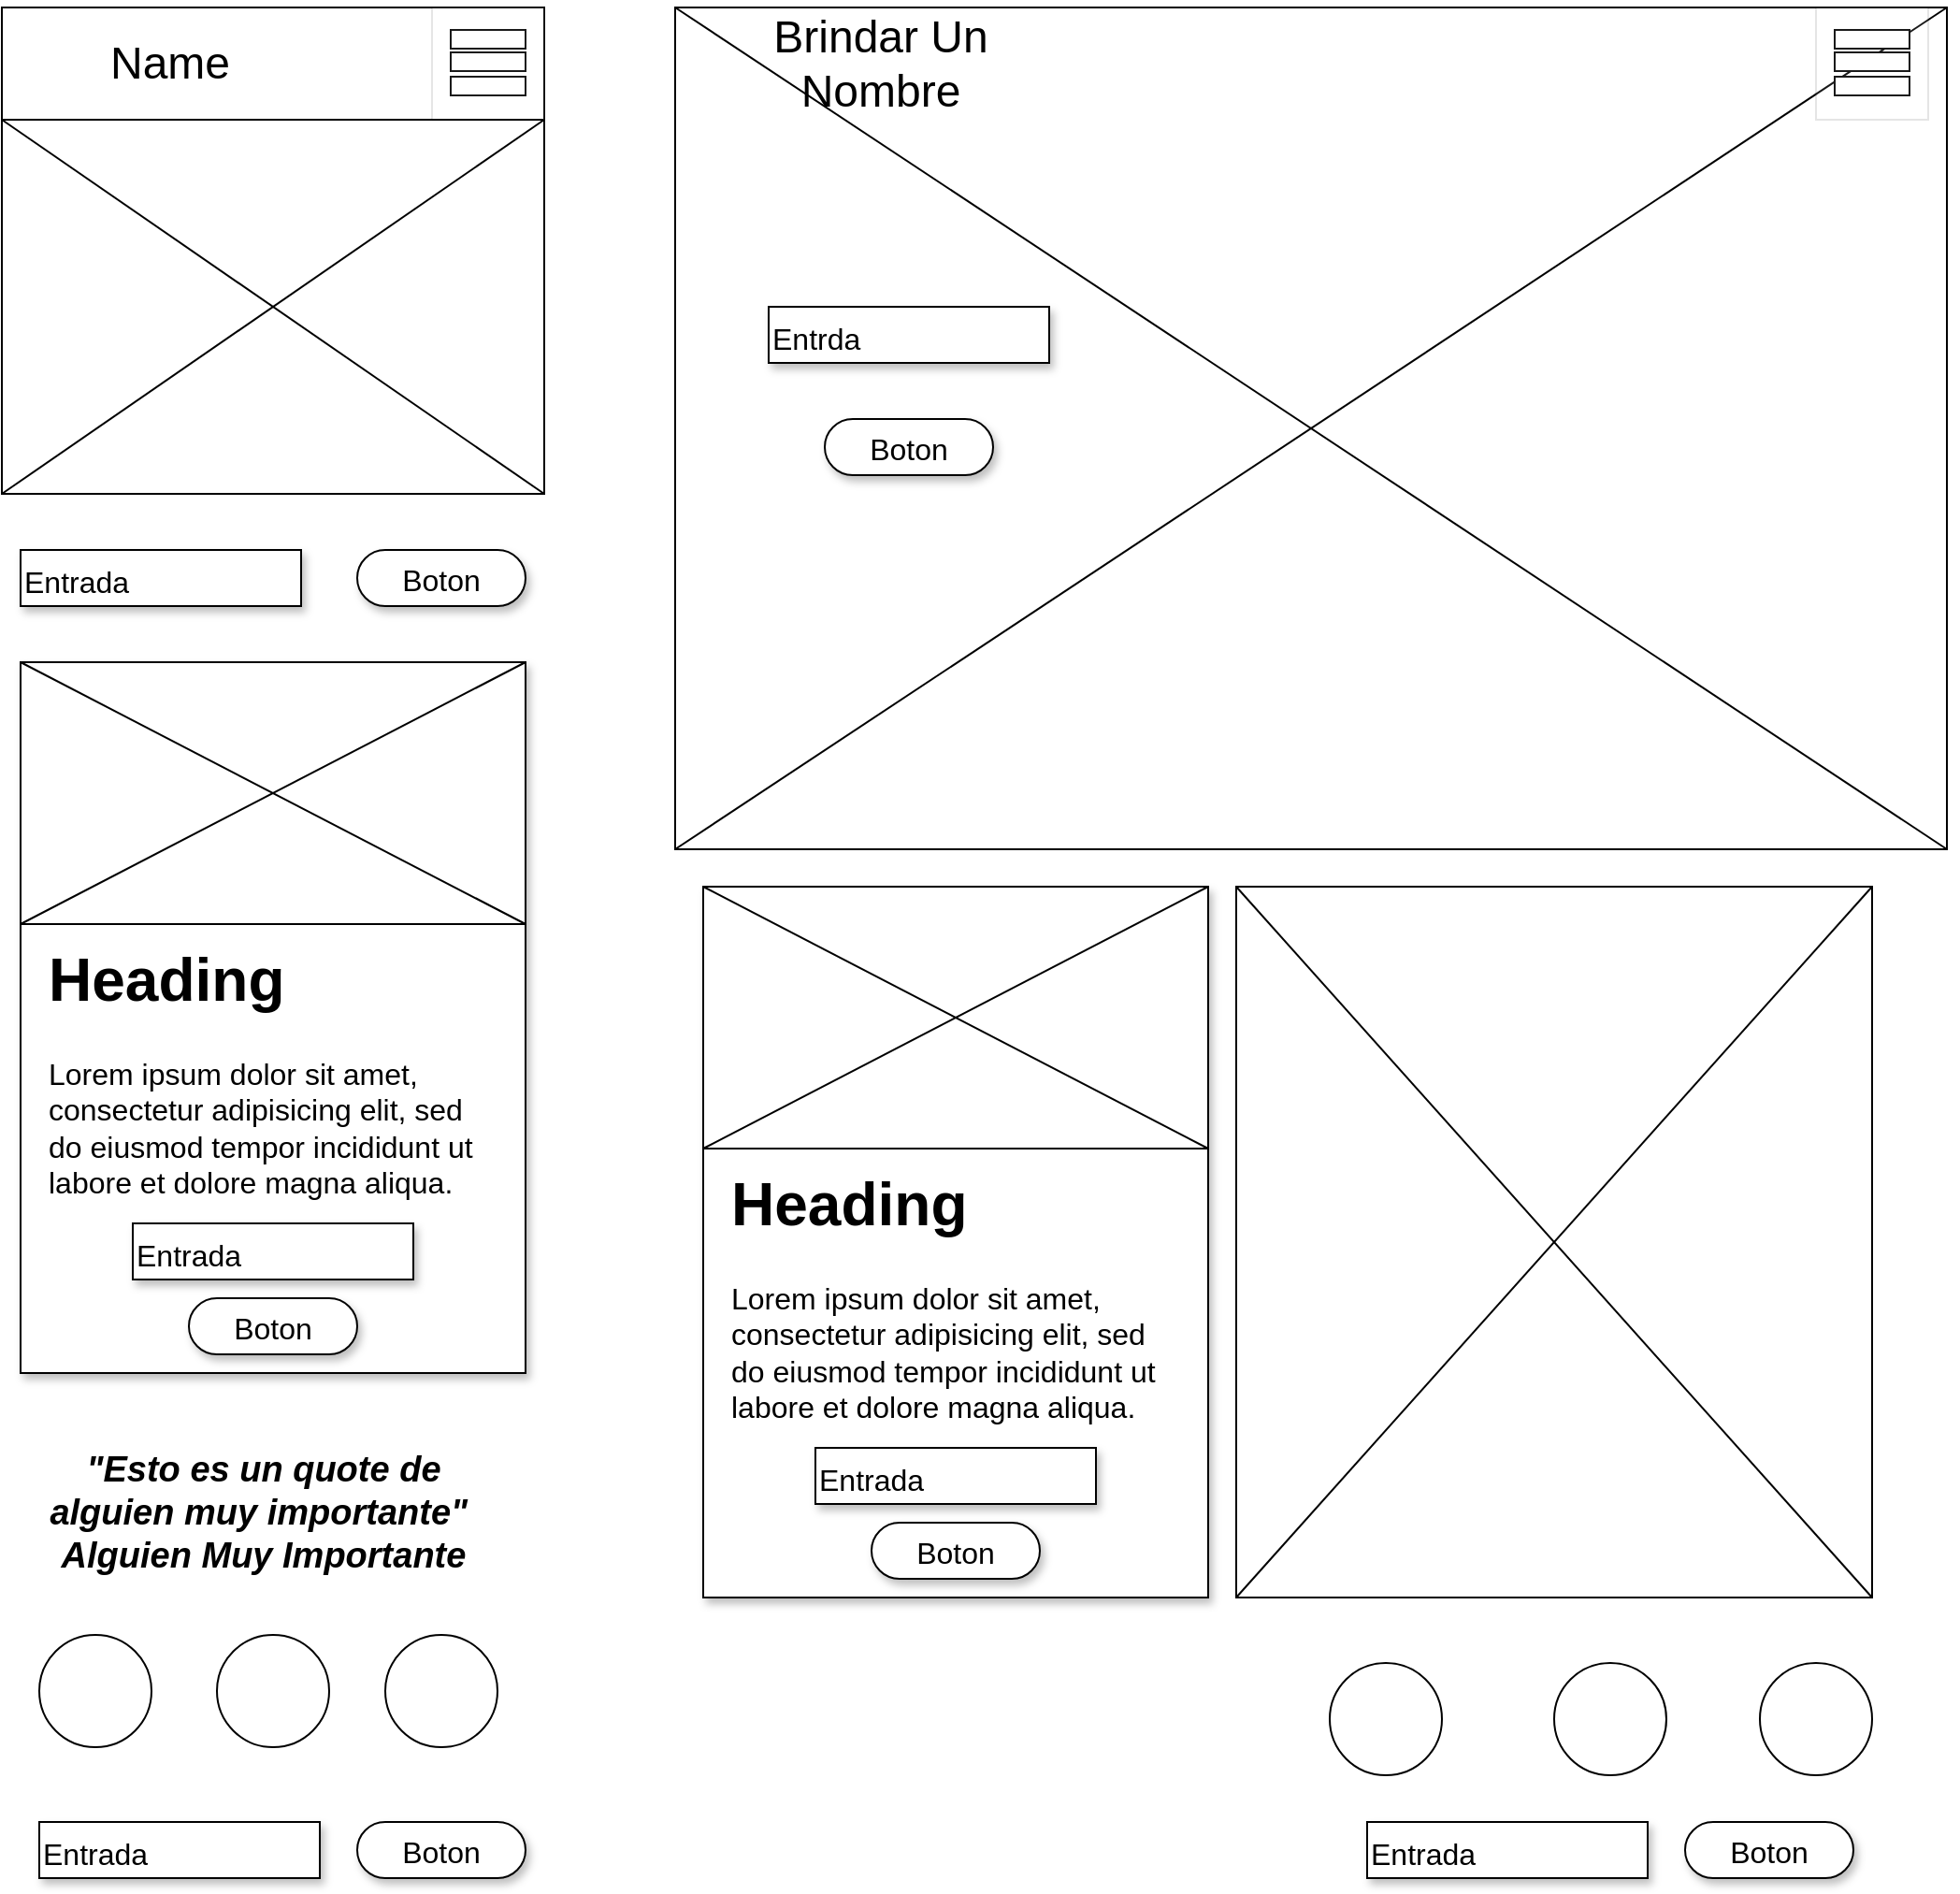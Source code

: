 <mxfile version="14.1.8" type="device"><diagram id="rN4jnsjxADGoC7GGtnLa" name="Página-1"><mxGraphModel dx="852" dy="494" grid="1" gridSize="10" guides="1" tooltips="1" connect="1" arrows="1" fold="1" page="1" pageScale="1" pageWidth="827" pageHeight="1169" math="0" shadow="0"><root><mxCell id="0"/><mxCell id="1" parent="0"/><mxCell id="wNHWVdulcIg-PyUrBEAD-1" value="" style="rounded=0;whiteSpace=wrap;html=1;shadow=1;glass=0;sketch=0;fontSize=16;align=center;" vertex="1" parent="1"><mxGeometry x="545" y="580" width="270" height="380" as="geometry"/></mxCell><mxCell id="wNHWVdulcIg-PyUrBEAD-2" value="" style="rounded=0;whiteSpace=wrap;html=1;" vertex="1" parent="1"><mxGeometry x="170" y="110" width="290" height="60" as="geometry"/></mxCell><mxCell id="wNHWVdulcIg-PyUrBEAD-3" value="Name" style="text;html=1;strokeColor=none;fillColor=none;align=center;verticalAlign=middle;whiteSpace=wrap;rounded=0;fontSize=24;" vertex="1" parent="1"><mxGeometry x="180" y="130" width="160" height="20" as="geometry"/></mxCell><mxCell id="wNHWVdulcIg-PyUrBEAD-4" value="" style="group" vertex="1" connectable="0" parent="1"><mxGeometry x="170" y="170" width="290" height="200" as="geometry"/></mxCell><mxCell id="wNHWVdulcIg-PyUrBEAD-5" value="" style="rounded=0;whiteSpace=wrap;html=1;fontSize=24;" vertex="1" parent="wNHWVdulcIg-PyUrBEAD-4"><mxGeometry width="290" height="200" as="geometry"/></mxCell><mxCell id="wNHWVdulcIg-PyUrBEAD-6" value="" style="endArrow=none;html=1;fontSize=24;entryX=1;entryY=0;entryDx=0;entryDy=0;exitX=0;exitY=1;exitDx=0;exitDy=0;" edge="1" parent="wNHWVdulcIg-PyUrBEAD-4" source="wNHWVdulcIg-PyUrBEAD-5" target="wNHWVdulcIg-PyUrBEAD-5"><mxGeometry width="50" height="50" relative="1" as="geometry"><mxPoint x="48.333" y="566.667" as="sourcePoint"/><mxPoint x="169.167" y="400" as="targetPoint"/></mxGeometry></mxCell><mxCell id="wNHWVdulcIg-PyUrBEAD-7" value="" style="endArrow=none;html=1;fontSize=24;exitX=0;exitY=0;exitDx=0;exitDy=0;entryX=1;entryY=1;entryDx=0;entryDy=0;" edge="1" parent="wNHWVdulcIg-PyUrBEAD-4" source="wNHWVdulcIg-PyUrBEAD-5" target="wNHWVdulcIg-PyUrBEAD-5"><mxGeometry width="50" height="50" relative="1" as="geometry"><mxPoint x="72.5" y="466.667" as="sourcePoint"/><mxPoint x="193.333" y="300" as="targetPoint"/></mxGeometry></mxCell><mxCell id="wNHWVdulcIg-PyUrBEAD-8" value="" style="group" vertex="1" connectable="0" parent="1"><mxGeometry x="400" y="110" width="60" height="60" as="geometry"/></mxCell><mxCell id="wNHWVdulcIg-PyUrBEAD-9" value="" style="rounded=0;whiteSpace=wrap;html=1;container=0;" vertex="1" parent="wNHWVdulcIg-PyUrBEAD-8"><mxGeometry x="10" y="12" width="40" height="10" as="geometry"/></mxCell><mxCell id="wNHWVdulcIg-PyUrBEAD-10" value="" style="rounded=0;whiteSpace=wrap;html=1;container=0;" vertex="1" parent="wNHWVdulcIg-PyUrBEAD-8"><mxGeometry x="10" y="24" width="40" height="10" as="geometry"/></mxCell><mxCell id="wNHWVdulcIg-PyUrBEAD-11" value="" style="rounded=0;whiteSpace=wrap;html=1;container=0;" vertex="1" parent="wNHWVdulcIg-PyUrBEAD-8"><mxGeometry x="10" y="37" width="40" height="10" as="geometry"/></mxCell><mxCell id="wNHWVdulcIg-PyUrBEAD-12" value="" style="rounded=0;whiteSpace=wrap;html=1;fontSize=24;opacity=10;container=0;" vertex="1" parent="wNHWVdulcIg-PyUrBEAD-8"><mxGeometry width="60" height="60" as="geometry"/></mxCell><mxCell id="wNHWVdulcIg-PyUrBEAD-13" value="&lt;font style=&quot;font-size: 16px&quot;&gt;Entrada&lt;/font&gt;" style="rounded=0;whiteSpace=wrap;html=1;fontSize=24;shadow=1;sketch=0;align=left;" vertex="1" parent="1"><mxGeometry x="180" y="400" width="150" height="30" as="geometry"/></mxCell><mxCell id="wNHWVdulcIg-PyUrBEAD-14" value="&lt;font style=&quot;font-size: 16px&quot;&gt;Boton&lt;/font&gt;" style="rounded=1;whiteSpace=wrap;html=1;shadow=1;sketch=0;fontSize=16;glass=0;arcSize=50;align=center;verticalAlign=middle;spacingTop=1;" vertex="1" parent="1"><mxGeometry x="360" y="400" width="90" height="30" as="geometry"/></mxCell><mxCell id="wNHWVdulcIg-PyUrBEAD-15" value="" style="group;rounded=1;shadow=1;glass=0;sketch=0;fontSize=16;align=center;" vertex="1" connectable="0" parent="1"><mxGeometry x="545" y="580" width="270" height="140" as="geometry"/></mxCell><mxCell id="wNHWVdulcIg-PyUrBEAD-16" value="" style="rounded=0;whiteSpace=wrap;html=1;fontSize=24;" vertex="1" parent="wNHWVdulcIg-PyUrBEAD-15"><mxGeometry width="270" height="140" as="geometry"/></mxCell><mxCell id="wNHWVdulcIg-PyUrBEAD-17" value="" style="endArrow=none;html=1;fontSize=24;entryX=1;entryY=0;entryDx=0;entryDy=0;exitX=0;exitY=1;exitDx=0;exitDy=0;" edge="1" parent="wNHWVdulcIg-PyUrBEAD-15" source="wNHWVdulcIg-PyUrBEAD-16" target="wNHWVdulcIg-PyUrBEAD-16"><mxGeometry width="50" height="50" relative="1" as="geometry"><mxPoint x="45.0" y="396.667" as="sourcePoint"/><mxPoint x="157.5" y="280" as="targetPoint"/></mxGeometry></mxCell><mxCell id="wNHWVdulcIg-PyUrBEAD-18" value="" style="endArrow=none;html=1;fontSize=24;exitX=0;exitY=0;exitDx=0;exitDy=0;entryX=1;entryY=1;entryDx=0;entryDy=0;" edge="1" parent="wNHWVdulcIg-PyUrBEAD-15" source="wNHWVdulcIg-PyUrBEAD-16" target="wNHWVdulcIg-PyUrBEAD-16"><mxGeometry width="50" height="50" relative="1" as="geometry"><mxPoint x="67.5" y="326.667" as="sourcePoint"/><mxPoint x="180.0" y="210" as="targetPoint"/></mxGeometry></mxCell><mxCell id="wNHWVdulcIg-PyUrBEAD-19" value="&lt;h1&gt;Heading&lt;/h1&gt;&lt;p&gt;Lorem ipsum dolor sit amet, consectetur adipisicing elit, sed do eiusmod tempor incididunt ut labore et dolore magna aliqua.&lt;/p&gt;" style="text;html=1;strokeColor=none;fillColor=none;spacing=5;spacingTop=-20;whiteSpace=wrap;overflow=hidden;rounded=0;shadow=1;glass=0;sketch=0;fontSize=16;align=left;" vertex="1" parent="1"><mxGeometry x="555" y="720" width="250" height="150" as="geometry"/></mxCell><mxCell id="wNHWVdulcIg-PyUrBEAD-20" value="&lt;font style=&quot;font-size: 16px&quot;&gt;Entrada&lt;/font&gt;" style="rounded=0;whiteSpace=wrap;html=1;fontSize=24;shadow=1;sketch=0;align=left;" vertex="1" parent="1"><mxGeometry x="605" y="880" width="150" height="30" as="geometry"/></mxCell><mxCell id="wNHWVdulcIg-PyUrBEAD-21" value="&lt;font style=&quot;font-size: 16px&quot;&gt;Boton&lt;/font&gt;" style="rounded=1;whiteSpace=wrap;html=1;shadow=1;sketch=0;fontSize=16;glass=0;arcSize=50;align=center;verticalAlign=middle;spacingTop=1;" vertex="1" parent="1"><mxGeometry x="635" y="920" width="90" height="30" as="geometry"/></mxCell><mxCell id="wNHWVdulcIg-PyUrBEAD-22" value="" style="group;rounded=1;shadow=1;glass=0;sketch=0;fontSize=16;align=left;" vertex="1" connectable="0" parent="1"><mxGeometry x="530" y="110" width="680" height="450" as="geometry"/></mxCell><mxCell id="wNHWVdulcIg-PyUrBEAD-23" value="" style="rounded=0;whiteSpace=wrap;html=1;fontSize=24;" vertex="1" parent="wNHWVdulcIg-PyUrBEAD-22"><mxGeometry width="680.0" height="450" as="geometry"/></mxCell><mxCell id="wNHWVdulcIg-PyUrBEAD-24" value="" style="endArrow=none;html=1;fontSize=24;entryX=1;entryY=0;entryDx=0;entryDy=0;exitX=0;exitY=1;exitDx=0;exitDy=0;" edge="1" parent="wNHWVdulcIg-PyUrBEAD-22" source="wNHWVdulcIg-PyUrBEAD-23" target="wNHWVdulcIg-PyUrBEAD-23"><mxGeometry width="50" height="50" relative="1" as="geometry"><mxPoint x="113.333" y="1275.0" as="sourcePoint"/><mxPoint x="396.667" y="900" as="targetPoint"/></mxGeometry></mxCell><mxCell id="wNHWVdulcIg-PyUrBEAD-25" value="" style="endArrow=none;html=1;fontSize=24;exitX=0;exitY=0;exitDx=0;exitDy=0;entryX=1;entryY=1;entryDx=0;entryDy=0;" edge="1" parent="wNHWVdulcIg-PyUrBEAD-22" source="wNHWVdulcIg-PyUrBEAD-23" target="wNHWVdulcIg-PyUrBEAD-23"><mxGeometry width="50" height="50" relative="1" as="geometry"><mxPoint x="170.0" y="1050" as="sourcePoint"/><mxPoint x="453.333" y="675" as="targetPoint"/></mxGeometry></mxCell><mxCell id="wNHWVdulcIg-PyUrBEAD-26" value="&lt;font style=&quot;font-size: 16px&quot;&gt;Boton&lt;/font&gt;" style="rounded=1;whiteSpace=wrap;html=1;shadow=1;sketch=0;fontSize=16;glass=0;arcSize=50;align=center;verticalAlign=middle;spacingTop=1;" vertex="1" parent="wNHWVdulcIg-PyUrBEAD-22"><mxGeometry x="80" y="220" width="90" height="30" as="geometry"/></mxCell><mxCell id="wNHWVdulcIg-PyUrBEAD-27" value="" style="group;rounded=1;shadow=1;glass=0;sketch=0;fontSize=16;align=left;" vertex="1" connectable="0" parent="wNHWVdulcIg-PyUrBEAD-22"><mxGeometry x="610" width="60" height="60" as="geometry"/></mxCell><mxCell id="wNHWVdulcIg-PyUrBEAD-28" value="" style="rounded=0;whiteSpace=wrap;html=1;container=0;" vertex="1" parent="wNHWVdulcIg-PyUrBEAD-27"><mxGeometry x="10" y="12" width="40" height="10" as="geometry"/></mxCell><mxCell id="wNHWVdulcIg-PyUrBEAD-29" value="" style="rounded=0;whiteSpace=wrap;html=1;container=0;" vertex="1" parent="wNHWVdulcIg-PyUrBEAD-27"><mxGeometry x="10" y="24" width="40" height="10" as="geometry"/></mxCell><mxCell id="wNHWVdulcIg-PyUrBEAD-30" value="" style="rounded=0;whiteSpace=wrap;html=1;container=0;" vertex="1" parent="wNHWVdulcIg-PyUrBEAD-27"><mxGeometry x="10" y="37" width="40" height="10" as="geometry"/></mxCell><mxCell id="wNHWVdulcIg-PyUrBEAD-31" value="" style="rounded=0;whiteSpace=wrap;html=1;fontSize=24;opacity=10;container=0;" vertex="1" parent="wNHWVdulcIg-PyUrBEAD-27"><mxGeometry width="60" height="60" as="geometry"/></mxCell><mxCell id="wNHWVdulcIg-PyUrBEAD-32" value="Brindar Un Nombre" style="text;html=1;strokeColor=none;fillColor=none;align=center;verticalAlign=middle;whiteSpace=wrap;rounded=0;fontSize=24;" vertex="1" parent="wNHWVdulcIg-PyUrBEAD-22"><mxGeometry x="30" y="20" width="160" height="20" as="geometry"/></mxCell><mxCell id="wNHWVdulcIg-PyUrBEAD-33" value="&lt;font style=&quot;font-size: 16px&quot;&gt;Entrda&lt;/font&gt;" style="rounded=0;whiteSpace=wrap;html=1;fontSize=24;shadow=1;sketch=0;align=left;glass=0;" vertex="1" parent="1"><mxGeometry x="580" y="270" width="150" height="30" as="geometry"/></mxCell><mxCell id="wNHWVdulcIg-PyUrBEAD-34" value="" style="group;rounded=1;shadow=1;glass=0;sketch=0;fontSize=16;align=left;" vertex="1" connectable="0" parent="1"><mxGeometry x="830" y="580" width="340" height="380" as="geometry"/></mxCell><mxCell id="wNHWVdulcIg-PyUrBEAD-35" value="" style="rounded=0;whiteSpace=wrap;html=1;fontSize=24;" vertex="1" parent="wNHWVdulcIg-PyUrBEAD-34"><mxGeometry width="340.0" height="380" as="geometry"/></mxCell><mxCell id="wNHWVdulcIg-PyUrBEAD-36" value="" style="endArrow=none;html=1;fontSize=24;entryX=1;entryY=0;entryDx=0;entryDy=0;exitX=0;exitY=1;exitDx=0;exitDy=0;" edge="1" parent="wNHWVdulcIg-PyUrBEAD-34" source="wNHWVdulcIg-PyUrBEAD-35" target="wNHWVdulcIg-PyUrBEAD-35"><mxGeometry width="50" height="50" relative="1" as="geometry"><mxPoint x="56.667" y="1076.667" as="sourcePoint"/><mxPoint x="198.333" y="760" as="targetPoint"/></mxGeometry></mxCell><mxCell id="wNHWVdulcIg-PyUrBEAD-37" value="" style="endArrow=none;html=1;fontSize=24;exitX=0;exitY=0;exitDx=0;exitDy=0;entryX=1;entryY=1;entryDx=0;entryDy=0;" edge="1" parent="wNHWVdulcIg-PyUrBEAD-34" source="wNHWVdulcIg-PyUrBEAD-35" target="wNHWVdulcIg-PyUrBEAD-35"><mxGeometry width="50" height="50" relative="1" as="geometry"><mxPoint x="85.0" y="886.667" as="sourcePoint"/><mxPoint x="226.667" y="570" as="targetPoint"/></mxGeometry></mxCell><mxCell id="wNHWVdulcIg-PyUrBEAD-38" value="" style="rounded=0;whiteSpace=wrap;html=1;shadow=1;glass=0;sketch=0;fontSize=16;align=center;" vertex="1" parent="1"><mxGeometry x="180" y="460" width="270" height="380" as="geometry"/></mxCell><mxCell id="wNHWVdulcIg-PyUrBEAD-39" value="" style="group;rounded=1;shadow=1;glass=0;sketch=0;fontSize=16;align=center;" vertex="1" connectable="0" parent="1"><mxGeometry x="180" y="460" width="270" height="140" as="geometry"/></mxCell><mxCell id="wNHWVdulcIg-PyUrBEAD-40" value="" style="rounded=0;whiteSpace=wrap;html=1;fontSize=24;" vertex="1" parent="wNHWVdulcIg-PyUrBEAD-39"><mxGeometry width="270" height="140" as="geometry"/></mxCell><mxCell id="wNHWVdulcIg-PyUrBEAD-41" value="" style="endArrow=none;html=1;fontSize=24;entryX=1;entryY=0;entryDx=0;entryDy=0;exitX=0;exitY=1;exitDx=0;exitDy=0;" edge="1" parent="wNHWVdulcIg-PyUrBEAD-39" source="wNHWVdulcIg-PyUrBEAD-40" target="wNHWVdulcIg-PyUrBEAD-40"><mxGeometry width="50" height="50" relative="1" as="geometry"><mxPoint x="45.0" y="396.667" as="sourcePoint"/><mxPoint x="157.5" y="280" as="targetPoint"/></mxGeometry></mxCell><mxCell id="wNHWVdulcIg-PyUrBEAD-42" value="" style="endArrow=none;html=1;fontSize=24;exitX=0;exitY=0;exitDx=0;exitDy=0;entryX=1;entryY=1;entryDx=0;entryDy=0;" edge="1" parent="wNHWVdulcIg-PyUrBEAD-39" source="wNHWVdulcIg-PyUrBEAD-40" target="wNHWVdulcIg-PyUrBEAD-40"><mxGeometry width="50" height="50" relative="1" as="geometry"><mxPoint x="67.5" y="326.667" as="sourcePoint"/><mxPoint x="180.0" y="210" as="targetPoint"/></mxGeometry></mxCell><mxCell id="wNHWVdulcIg-PyUrBEAD-43" value="&lt;h1&gt;Heading&lt;/h1&gt;&lt;p&gt;Lorem ipsum dolor sit amet, consectetur adipisicing elit, sed do eiusmod tempor incididunt ut labore et dolore magna aliqua.&lt;/p&gt;" style="text;html=1;strokeColor=none;fillColor=none;spacing=5;spacingTop=-20;whiteSpace=wrap;overflow=hidden;rounded=0;shadow=1;glass=0;sketch=0;fontSize=16;align=left;" vertex="1" parent="1"><mxGeometry x="190" y="600" width="250" height="150" as="geometry"/></mxCell><mxCell id="wNHWVdulcIg-PyUrBEAD-44" value="&lt;font style=&quot;font-size: 16px&quot;&gt;Entrada&lt;/font&gt;" style="rounded=0;whiteSpace=wrap;html=1;fontSize=24;shadow=1;sketch=0;align=left;" vertex="1" parent="1"><mxGeometry x="240" y="760" width="150" height="30" as="geometry"/></mxCell><mxCell id="wNHWVdulcIg-PyUrBEAD-45" value="&lt;font style=&quot;font-size: 16px&quot;&gt;Boton&lt;/font&gt;" style="rounded=1;whiteSpace=wrap;html=1;shadow=1;sketch=0;fontSize=16;glass=0;arcSize=50;align=center;verticalAlign=middle;spacingTop=1;" vertex="1" parent="1"><mxGeometry x="270" y="800" width="90" height="30" as="geometry"/></mxCell><mxCell id="wNHWVdulcIg-PyUrBEAD-46" value="&quot;Esto es un quote de alguien muy importante&quot;&amp;nbsp;&lt;br style=&quot;font-size: 19px;&quot;&gt;Alguien Muy Importante" style="text;html=1;strokeColor=none;fillColor=none;align=center;verticalAlign=middle;whiteSpace=wrap;rounded=0;shadow=1;glass=0;sketch=0;fontSize=19;fontStyle=3" vertex="1" parent="1"><mxGeometry x="190" y="880" width="240" height="70" as="geometry"/></mxCell><mxCell id="wNHWVdulcIg-PyUrBEAD-47" value="" style="ellipse;whiteSpace=wrap;html=1;aspect=fixed;rounded=1;shadow=0;glass=0;sketch=0;fontSize=19;align=left;" vertex="1" parent="1"><mxGeometry x="190" y="980" width="60" height="60" as="geometry"/></mxCell><mxCell id="wNHWVdulcIg-PyUrBEAD-48" value="" style="ellipse;whiteSpace=wrap;html=1;aspect=fixed;rounded=1;shadow=0;glass=0;sketch=0;fontSize=19;align=left;" vertex="1" parent="1"><mxGeometry x="285" y="980" width="60" height="60" as="geometry"/></mxCell><mxCell id="wNHWVdulcIg-PyUrBEAD-49" value="" style="ellipse;whiteSpace=wrap;html=1;aspect=fixed;rounded=1;shadow=0;glass=0;sketch=0;fontSize=19;align=left;" vertex="1" parent="1"><mxGeometry x="375" y="980" width="60" height="60" as="geometry"/></mxCell><mxCell id="wNHWVdulcIg-PyUrBEAD-50" value="&lt;font style=&quot;font-size: 16px&quot;&gt;Entrada&lt;/font&gt;" style="rounded=0;whiteSpace=wrap;html=1;fontSize=24;shadow=1;sketch=0;align=left;" vertex="1" parent="1"><mxGeometry x="190" y="1080" width="150" height="30" as="geometry"/></mxCell><mxCell id="wNHWVdulcIg-PyUrBEAD-51" value="&lt;font style=&quot;font-size: 16px&quot;&gt;Boton&lt;/font&gt;" style="rounded=1;whiteSpace=wrap;html=1;shadow=1;sketch=0;fontSize=16;glass=0;arcSize=50;align=center;verticalAlign=middle;spacingTop=1;" vertex="1" parent="1"><mxGeometry x="360" y="1080" width="90" height="30" as="geometry"/></mxCell><mxCell id="wNHWVdulcIg-PyUrBEAD-53" value="" style="ellipse;whiteSpace=wrap;html=1;aspect=fixed;rounded=1;shadow=0;glass=0;sketch=0;fontSize=19;align=left;" vertex="1" parent="1"><mxGeometry x="880" y="995" width="60" height="60" as="geometry"/></mxCell><mxCell id="wNHWVdulcIg-PyUrBEAD-54" value="" style="ellipse;whiteSpace=wrap;html=1;aspect=fixed;rounded=1;shadow=0;glass=0;sketch=0;fontSize=19;align=left;" vertex="1" parent="1"><mxGeometry x="1000" y="995" width="60" height="60" as="geometry"/></mxCell><mxCell id="wNHWVdulcIg-PyUrBEAD-55" value="" style="ellipse;whiteSpace=wrap;html=1;aspect=fixed;rounded=1;shadow=0;glass=0;sketch=0;fontSize=19;align=left;" vertex="1" parent="1"><mxGeometry x="1110" y="995" width="60" height="60" as="geometry"/></mxCell><mxCell id="wNHWVdulcIg-PyUrBEAD-56" value="&lt;font style=&quot;font-size: 16px&quot;&gt;Entrada&lt;/font&gt;" style="rounded=0;whiteSpace=wrap;html=1;fontSize=24;shadow=1;sketch=0;align=left;" vertex="1" parent="1"><mxGeometry x="900" y="1080" width="150" height="30" as="geometry"/></mxCell><mxCell id="wNHWVdulcIg-PyUrBEAD-57" value="&lt;font style=&quot;font-size: 16px&quot;&gt;Boton&lt;/font&gt;" style="rounded=1;whiteSpace=wrap;html=1;shadow=1;sketch=0;fontSize=16;glass=0;arcSize=50;align=center;verticalAlign=middle;spacingTop=1;" vertex="1" parent="1"><mxGeometry x="1070" y="1080" width="90" height="30" as="geometry"/></mxCell></root></mxGraphModel></diagram></mxfile>